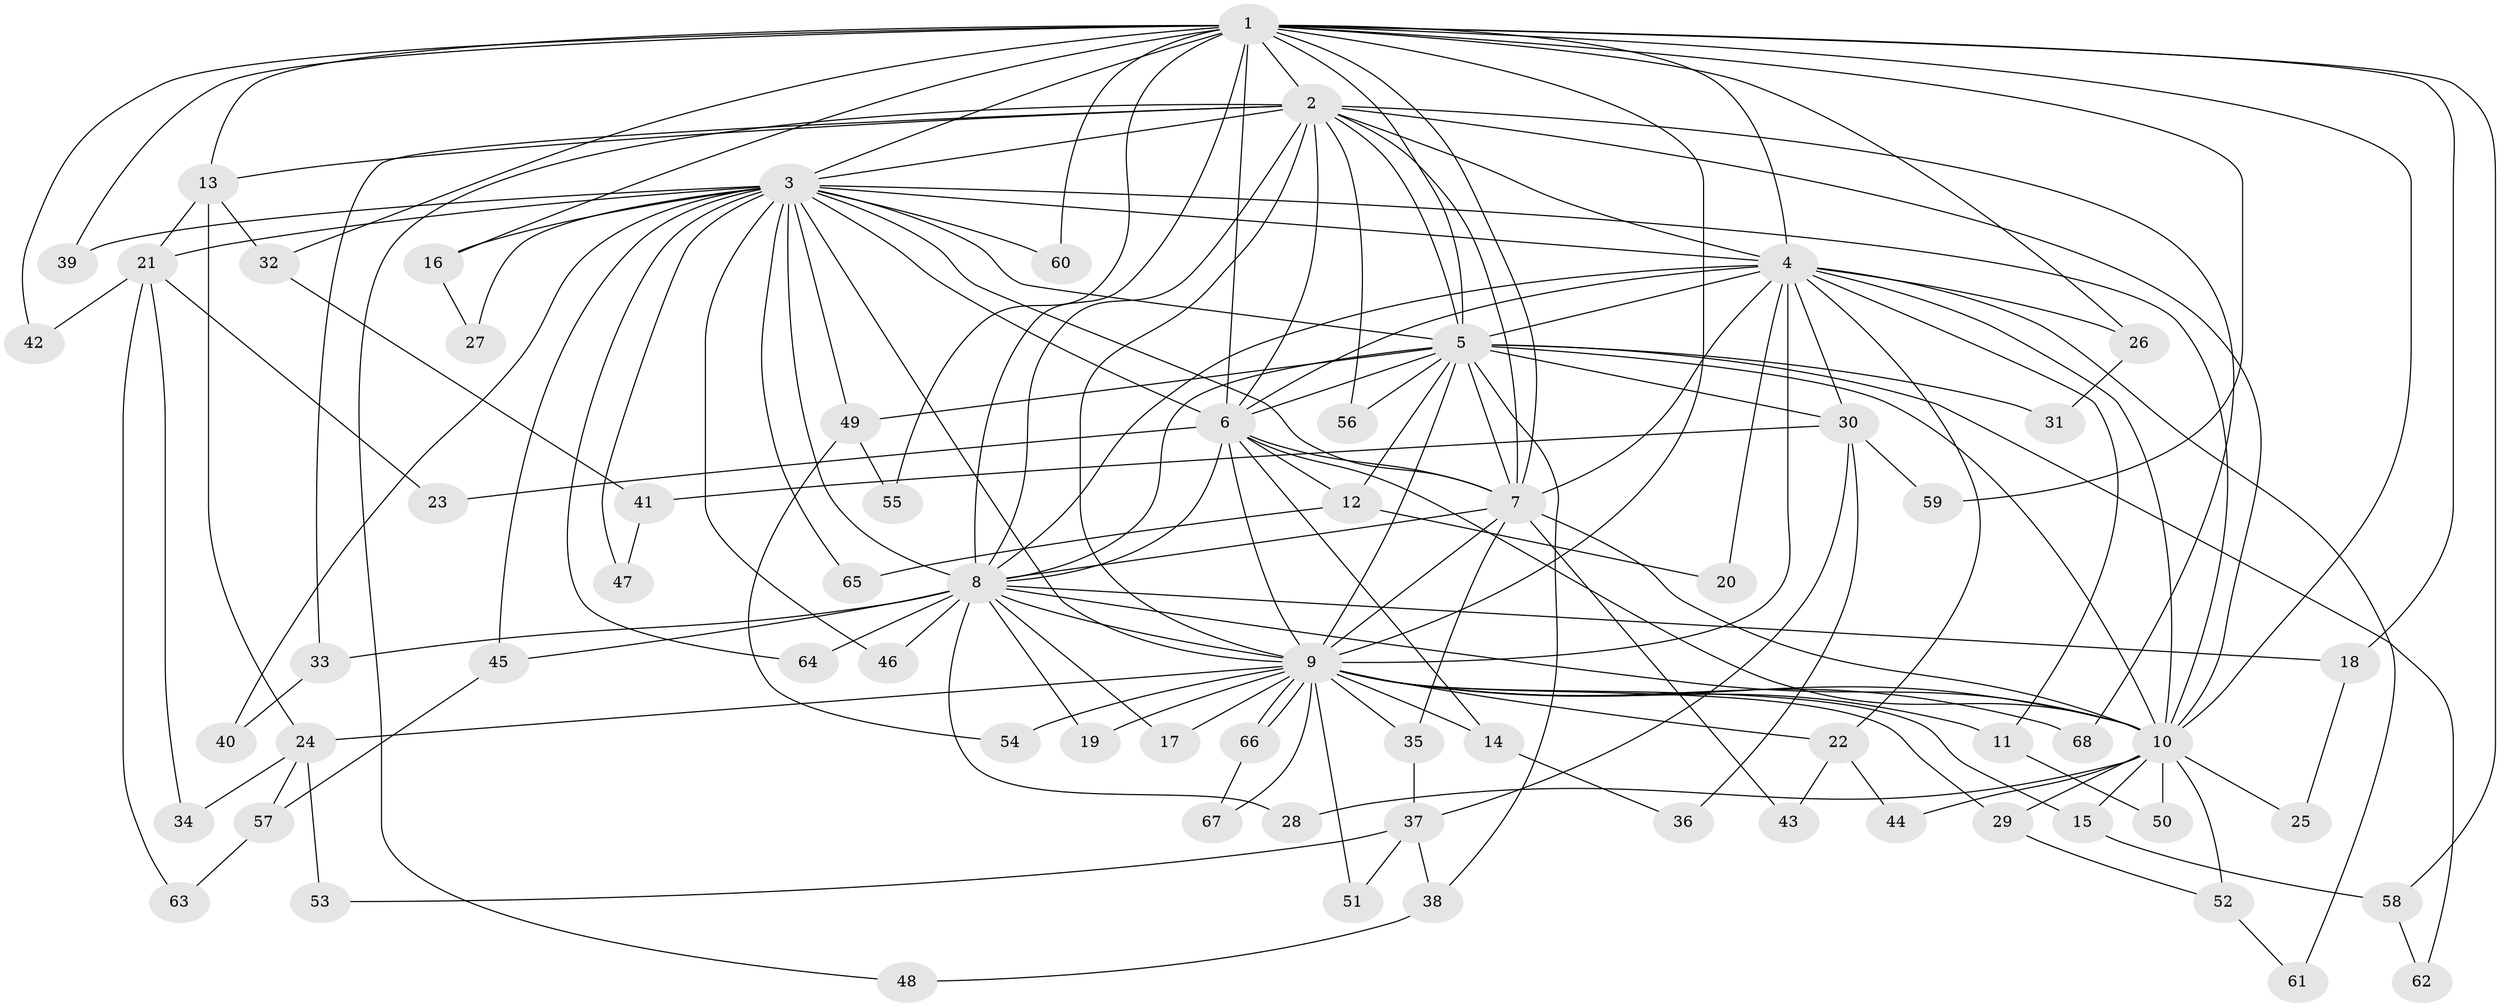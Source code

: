 // coarse degree distribution, {13: 0.029411764705882353, 11: 0.029411764705882353, 16: 0.058823529411764705, 10: 0.029411764705882353, 17: 0.029411764705882353, 9: 0.058823529411764705, 3: 0.3235294117647059, 7: 0.029411764705882353, 2: 0.38235294117647056, 5: 0.029411764705882353}
// Generated by graph-tools (version 1.1) at 2025/17/03/04/25 18:17:38]
// undirected, 68 vertices, 161 edges
graph export_dot {
graph [start="1"]
  node [color=gray90,style=filled];
  1;
  2;
  3;
  4;
  5;
  6;
  7;
  8;
  9;
  10;
  11;
  12;
  13;
  14;
  15;
  16;
  17;
  18;
  19;
  20;
  21;
  22;
  23;
  24;
  25;
  26;
  27;
  28;
  29;
  30;
  31;
  32;
  33;
  34;
  35;
  36;
  37;
  38;
  39;
  40;
  41;
  42;
  43;
  44;
  45;
  46;
  47;
  48;
  49;
  50;
  51;
  52;
  53;
  54;
  55;
  56;
  57;
  58;
  59;
  60;
  61;
  62;
  63;
  64;
  65;
  66;
  67;
  68;
  1 -- 2;
  1 -- 3;
  1 -- 4;
  1 -- 5;
  1 -- 6;
  1 -- 7;
  1 -- 8;
  1 -- 9;
  1 -- 10;
  1 -- 13;
  1 -- 16;
  1 -- 18;
  1 -- 26;
  1 -- 32;
  1 -- 39;
  1 -- 42;
  1 -- 55;
  1 -- 58;
  1 -- 59;
  1 -- 60;
  2 -- 3;
  2 -- 4;
  2 -- 5;
  2 -- 6;
  2 -- 7;
  2 -- 8;
  2 -- 9;
  2 -- 10;
  2 -- 13;
  2 -- 33;
  2 -- 48;
  2 -- 56;
  2 -- 68;
  3 -- 4;
  3 -- 5;
  3 -- 6;
  3 -- 7;
  3 -- 8;
  3 -- 9;
  3 -- 10;
  3 -- 16;
  3 -- 21;
  3 -- 27;
  3 -- 39;
  3 -- 40;
  3 -- 45;
  3 -- 46;
  3 -- 47;
  3 -- 49;
  3 -- 60;
  3 -- 64;
  3 -- 65;
  4 -- 5;
  4 -- 6;
  4 -- 7;
  4 -- 8;
  4 -- 9;
  4 -- 10;
  4 -- 11;
  4 -- 20;
  4 -- 22;
  4 -- 26;
  4 -- 30;
  4 -- 61;
  5 -- 6;
  5 -- 7;
  5 -- 8;
  5 -- 9;
  5 -- 10;
  5 -- 12;
  5 -- 30;
  5 -- 31;
  5 -- 38;
  5 -- 49;
  5 -- 56;
  5 -- 62;
  6 -- 7;
  6 -- 8;
  6 -- 9;
  6 -- 10;
  6 -- 12;
  6 -- 14;
  6 -- 23;
  7 -- 8;
  7 -- 9;
  7 -- 10;
  7 -- 35;
  7 -- 43;
  8 -- 9;
  8 -- 10;
  8 -- 17;
  8 -- 18;
  8 -- 19;
  8 -- 28;
  8 -- 33;
  8 -- 45;
  8 -- 46;
  8 -- 64;
  9 -- 10;
  9 -- 11;
  9 -- 14;
  9 -- 15;
  9 -- 17;
  9 -- 19;
  9 -- 22;
  9 -- 24;
  9 -- 29;
  9 -- 35;
  9 -- 51;
  9 -- 54;
  9 -- 66;
  9 -- 66;
  9 -- 67;
  9 -- 68;
  10 -- 15;
  10 -- 25;
  10 -- 28;
  10 -- 29;
  10 -- 44;
  10 -- 50;
  10 -- 52;
  11 -- 50;
  12 -- 20;
  12 -- 65;
  13 -- 21;
  13 -- 24;
  13 -- 32;
  14 -- 36;
  15 -- 58;
  16 -- 27;
  18 -- 25;
  21 -- 23;
  21 -- 34;
  21 -- 42;
  21 -- 63;
  22 -- 43;
  22 -- 44;
  24 -- 34;
  24 -- 53;
  24 -- 57;
  26 -- 31;
  29 -- 52;
  30 -- 36;
  30 -- 37;
  30 -- 41;
  30 -- 59;
  32 -- 41;
  33 -- 40;
  35 -- 37;
  37 -- 38;
  37 -- 51;
  37 -- 53;
  38 -- 48;
  41 -- 47;
  45 -- 57;
  49 -- 54;
  49 -- 55;
  52 -- 61;
  57 -- 63;
  58 -- 62;
  66 -- 67;
}
